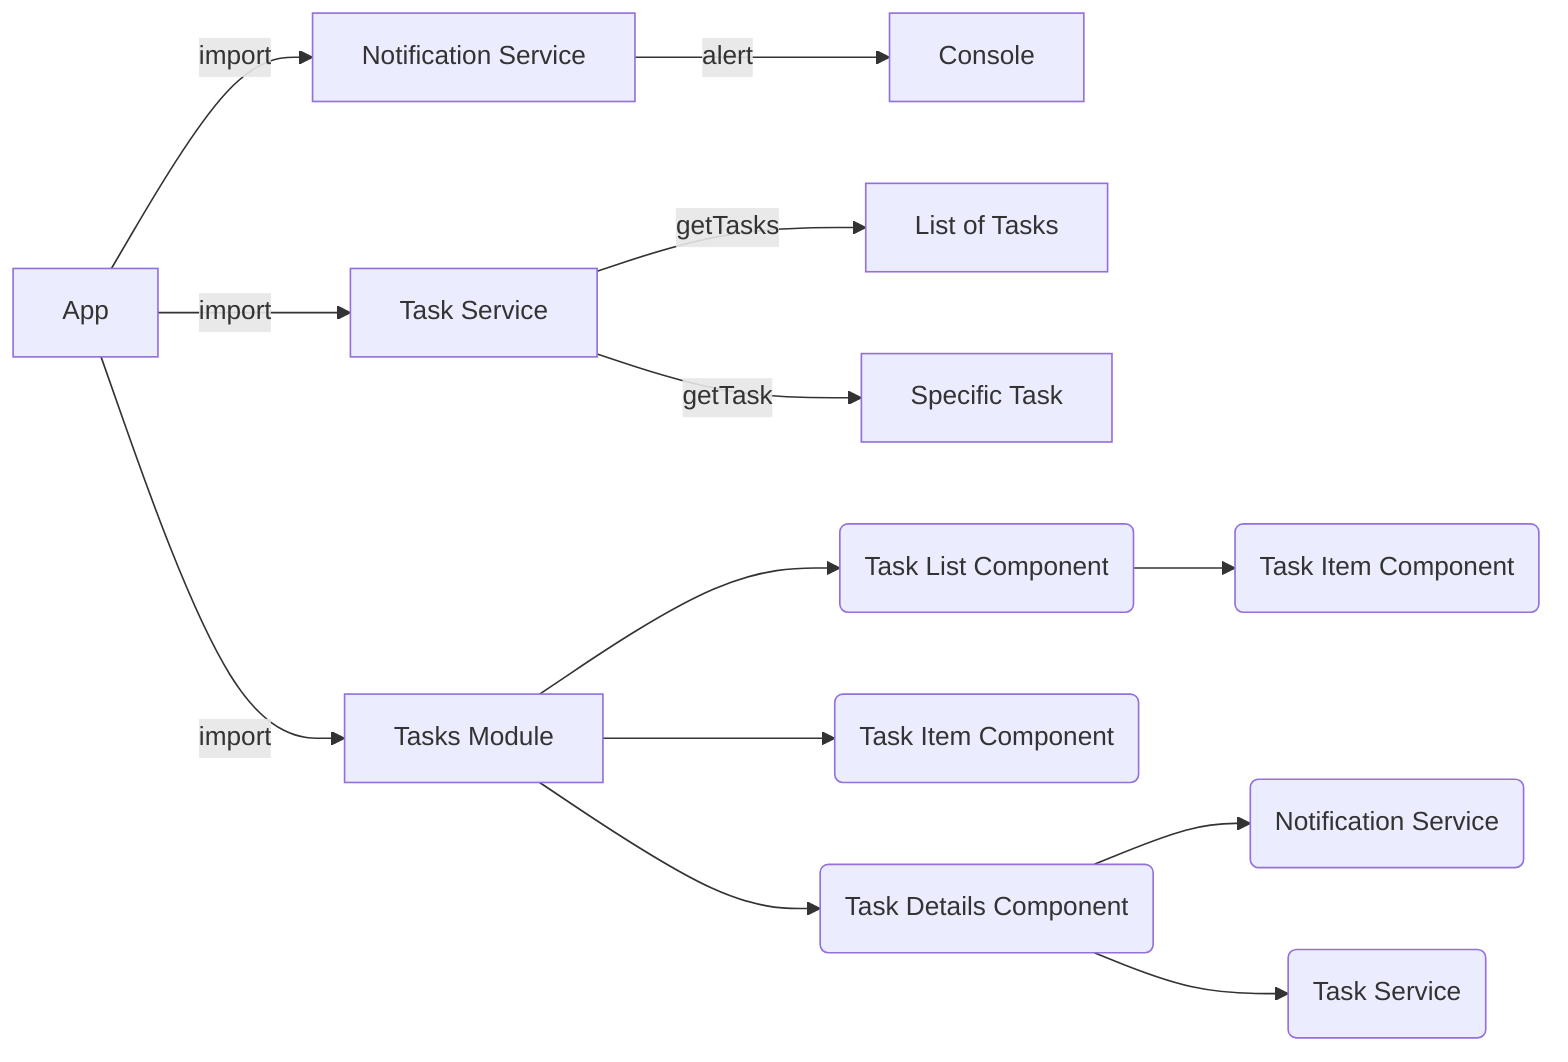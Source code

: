 graph LR
    A[App] -->|import| B[Notification Service]
    A -->|import| C[Task Service]
    B -->|alert| D[Console]
    C -->|getTasks| E[List of Tasks]
    C -->|getTask| F[Specific Task]
    A -->|import| G[Tasks Module]
    G --> H(Task List Component)
    G --> I(Task Item Component)
    G --> J(Task Details Component)
    H --> K(Task Item Component)
    J --> L(Notification Service)
    J --> M(Task Service)